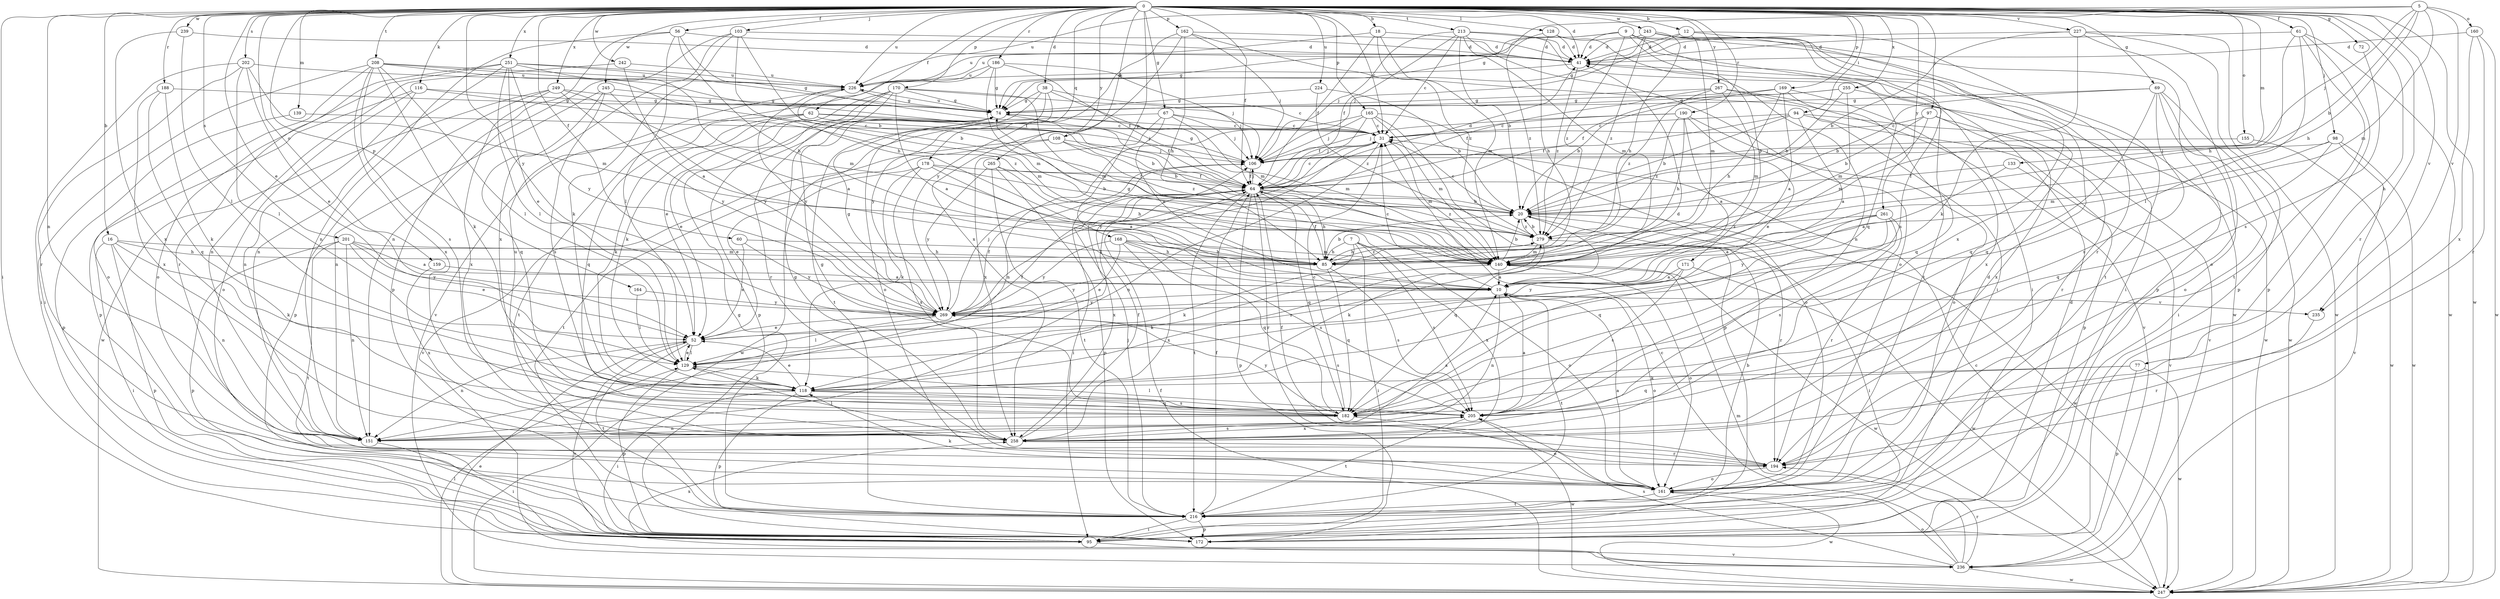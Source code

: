 strict digraph  {
0;
5;
7;
9;
10;
12;
16;
18;
20;
31;
38;
41;
52;
56;
60;
61;
62;
64;
67;
69;
72;
74;
77;
85;
94;
95;
97;
98;
103;
106;
108;
116;
118;
128;
129;
133;
139;
140;
151;
155;
159;
160;
161;
162;
164;
165;
168;
169;
170;
171;
172;
178;
182;
186;
188;
190;
194;
201;
202;
205;
208;
213;
216;
224;
226;
227;
235;
236;
239;
242;
243;
245;
247;
249;
251;
255;
258;
261;
265;
267;
269;
279;
0 -> 12  [label=b];
0 -> 16  [label=b];
0 -> 18  [label=b];
0 -> 31  [label=c];
0 -> 38  [label=d];
0 -> 41  [label=d];
0 -> 52  [label=e];
0 -> 56  [label=f];
0 -> 60  [label=f];
0 -> 61  [label=f];
0 -> 62  [label=f];
0 -> 64  [label=f];
0 -> 67  [label=g];
0 -> 69  [label=g];
0 -> 72  [label=g];
0 -> 77  [label=h];
0 -> 94  [label=i];
0 -> 95  [label=i];
0 -> 97  [label=j];
0 -> 98  [label=j];
0 -> 103  [label=j];
0 -> 108  [label=k];
0 -> 116  [label=k];
0 -> 128  [label=l];
0 -> 133  [label=m];
0 -> 139  [label=m];
0 -> 151  [label=n];
0 -> 155  [label=o];
0 -> 159  [label=o];
0 -> 162  [label=p];
0 -> 164  [label=p];
0 -> 165  [label=p];
0 -> 168  [label=p];
0 -> 169  [label=p];
0 -> 170  [label=p];
0 -> 178  [label=q];
0 -> 186  [label=r];
0 -> 188  [label=r];
0 -> 190  [label=r];
0 -> 194  [label=r];
0 -> 201  [label=s];
0 -> 202  [label=s];
0 -> 208  [label=t];
0 -> 213  [label=t];
0 -> 224  [label=u];
0 -> 226  [label=u];
0 -> 227  [label=v];
0 -> 235  [label=v];
0 -> 239  [label=w];
0 -> 242  [label=w];
0 -> 243  [label=w];
0 -> 245  [label=w];
0 -> 247  [label=w];
0 -> 249  [label=x];
0 -> 251  [label=x];
0 -> 255  [label=x];
0 -> 261  [label=y];
0 -> 265  [label=y];
0 -> 267  [label=y];
0 -> 269  [label=y];
5 -> 20  [label=b];
5 -> 74  [label=g];
5 -> 85  [label=h];
5 -> 106  [label=j];
5 -> 140  [label=m];
5 -> 160  [label=o];
5 -> 226  [label=u];
5 -> 235  [label=v];
7 -> 85  [label=h];
7 -> 95  [label=i];
7 -> 118  [label=k];
7 -> 161  [label=o];
7 -> 205  [label=s];
7 -> 258  [label=x];
9 -> 41  [label=d];
9 -> 74  [label=g];
9 -> 95  [label=i];
9 -> 171  [label=p];
9 -> 182  [label=q];
9 -> 226  [label=u];
9 -> 247  [label=w];
9 -> 279  [label=z];
10 -> 31  [label=c];
10 -> 151  [label=n];
10 -> 161  [label=o];
10 -> 216  [label=t];
10 -> 235  [label=v];
10 -> 269  [label=y];
12 -> 41  [label=d];
12 -> 106  [label=j];
12 -> 140  [label=m];
12 -> 194  [label=r];
12 -> 258  [label=x];
16 -> 85  [label=h];
16 -> 95  [label=i];
16 -> 118  [label=k];
16 -> 140  [label=m];
16 -> 151  [label=n];
16 -> 172  [label=p];
18 -> 41  [label=d];
18 -> 64  [label=f];
18 -> 95  [label=i];
18 -> 140  [label=m];
18 -> 226  [label=u];
20 -> 31  [label=c];
20 -> 182  [label=q];
20 -> 194  [label=r];
20 -> 247  [label=w];
20 -> 279  [label=z];
31 -> 106  [label=j];
31 -> 129  [label=l];
31 -> 140  [label=m];
31 -> 151  [label=n];
31 -> 269  [label=y];
38 -> 31  [label=c];
38 -> 74  [label=g];
38 -> 140  [label=m];
38 -> 161  [label=o];
38 -> 216  [label=t];
38 -> 269  [label=y];
41 -> 226  [label=u];
41 -> 279  [label=z];
52 -> 129  [label=l];
52 -> 151  [label=n];
52 -> 216  [label=t];
52 -> 236  [label=v];
56 -> 41  [label=d];
56 -> 64  [label=f];
56 -> 85  [label=h];
56 -> 129  [label=l];
56 -> 151  [label=n];
56 -> 172  [label=p];
60 -> 52  [label=e];
60 -> 85  [label=h];
60 -> 269  [label=y];
61 -> 41  [label=d];
61 -> 85  [label=h];
61 -> 129  [label=l];
61 -> 172  [label=p];
61 -> 216  [label=t];
61 -> 247  [label=w];
62 -> 20  [label=b];
62 -> 31  [label=c];
62 -> 106  [label=j];
62 -> 118  [label=k];
62 -> 182  [label=q];
62 -> 216  [label=t];
64 -> 20  [label=b];
64 -> 31  [label=c];
64 -> 41  [label=d];
64 -> 85  [label=h];
64 -> 106  [label=j];
64 -> 172  [label=p];
64 -> 182  [label=q];
64 -> 194  [label=r];
64 -> 216  [label=t];
64 -> 258  [label=x];
64 -> 279  [label=z];
67 -> 10  [label=a];
67 -> 31  [label=c];
67 -> 106  [label=j];
67 -> 140  [label=m];
67 -> 247  [label=w];
67 -> 258  [label=x];
69 -> 20  [label=b];
69 -> 74  [label=g];
69 -> 95  [label=i];
69 -> 161  [label=o];
69 -> 182  [label=q];
69 -> 205  [label=s];
69 -> 247  [label=w];
72 -> 205  [label=s];
74 -> 31  [label=c];
74 -> 52  [label=e];
74 -> 64  [label=f];
74 -> 226  [label=u];
77 -> 118  [label=k];
77 -> 172  [label=p];
77 -> 182  [label=q];
77 -> 247  [label=w];
85 -> 20  [label=b];
85 -> 64  [label=f];
85 -> 182  [label=q];
85 -> 205  [label=s];
85 -> 269  [label=y];
85 -> 279  [label=z];
94 -> 10  [label=a];
94 -> 20  [label=b];
94 -> 31  [label=c];
94 -> 64  [label=f];
94 -> 172  [label=p];
94 -> 236  [label=v];
95 -> 236  [label=v];
95 -> 258  [label=x];
97 -> 20  [label=b];
97 -> 31  [label=c];
97 -> 140  [label=m];
97 -> 194  [label=r];
97 -> 258  [label=x];
98 -> 106  [label=j];
98 -> 140  [label=m];
98 -> 182  [label=q];
98 -> 236  [label=v];
98 -> 247  [label=w];
103 -> 20  [label=b];
103 -> 41  [label=d];
103 -> 85  [label=h];
103 -> 118  [label=k];
103 -> 151  [label=n];
103 -> 258  [label=x];
106 -> 64  [label=f];
106 -> 74  [label=g];
106 -> 95  [label=i];
108 -> 20  [label=b];
108 -> 106  [label=j];
108 -> 216  [label=t];
108 -> 236  [label=v];
108 -> 279  [label=z];
116 -> 74  [label=g];
116 -> 151  [label=n];
116 -> 161  [label=o];
116 -> 172  [label=p];
116 -> 279  [label=z];
118 -> 52  [label=e];
118 -> 95  [label=i];
118 -> 172  [label=p];
118 -> 182  [label=q];
118 -> 205  [label=s];
118 -> 279  [label=z];
128 -> 41  [label=d];
128 -> 85  [label=h];
128 -> 151  [label=n];
128 -> 216  [label=t];
128 -> 279  [label=z];
129 -> 41  [label=d];
129 -> 52  [label=e];
129 -> 64  [label=f];
129 -> 118  [label=k];
129 -> 172  [label=p];
133 -> 10  [label=a];
133 -> 64  [label=f];
133 -> 236  [label=v];
139 -> 31  [label=c];
139 -> 172  [label=p];
140 -> 10  [label=a];
140 -> 20  [label=b];
140 -> 74  [label=g];
140 -> 118  [label=k];
140 -> 161  [label=o];
140 -> 247  [label=w];
151 -> 10  [label=a];
151 -> 95  [label=i];
155 -> 106  [label=j];
155 -> 247  [label=w];
159 -> 10  [label=a];
159 -> 258  [label=x];
160 -> 41  [label=d];
160 -> 194  [label=r];
160 -> 247  [label=w];
160 -> 258  [label=x];
161 -> 10  [label=a];
161 -> 41  [label=d];
161 -> 118  [label=k];
161 -> 216  [label=t];
161 -> 247  [label=w];
162 -> 41  [label=d];
162 -> 85  [label=h];
162 -> 106  [label=j];
162 -> 258  [label=x];
162 -> 269  [label=y];
162 -> 279  [label=z];
164 -> 129  [label=l];
164 -> 269  [label=y];
165 -> 31  [label=c];
165 -> 64  [label=f];
165 -> 106  [label=j];
165 -> 140  [label=m];
165 -> 151  [label=n];
165 -> 161  [label=o];
165 -> 172  [label=p];
168 -> 52  [label=e];
168 -> 85  [label=h];
168 -> 140  [label=m];
168 -> 182  [label=q];
168 -> 205  [label=s];
168 -> 258  [label=x];
168 -> 269  [label=y];
169 -> 10  [label=a];
169 -> 20  [label=b];
169 -> 74  [label=g];
169 -> 85  [label=h];
169 -> 182  [label=q];
169 -> 258  [label=x];
170 -> 10  [label=a];
170 -> 52  [label=e];
170 -> 74  [label=g];
170 -> 106  [label=j];
170 -> 118  [label=k];
170 -> 140  [label=m];
170 -> 172  [label=p];
170 -> 194  [label=r];
171 -> 10  [label=a];
171 -> 205  [label=s];
171 -> 247  [label=w];
171 -> 269  [label=y];
172 -> 41  [label=d];
178 -> 10  [label=a];
178 -> 20  [label=b];
178 -> 52  [label=e];
178 -> 64  [label=f];
178 -> 118  [label=k];
178 -> 258  [label=x];
182 -> 31  [label=c];
182 -> 74  [label=g];
182 -> 151  [label=n];
182 -> 161  [label=o];
182 -> 226  [label=u];
182 -> 269  [label=y];
186 -> 64  [label=f];
186 -> 74  [label=g];
186 -> 106  [label=j];
186 -> 140  [label=m];
186 -> 226  [label=u];
186 -> 236  [label=v];
188 -> 74  [label=g];
188 -> 118  [label=k];
188 -> 182  [label=q];
188 -> 258  [label=x];
190 -> 10  [label=a];
190 -> 31  [label=c];
190 -> 52  [label=e];
190 -> 85  [label=h];
190 -> 106  [label=j];
190 -> 161  [label=o];
190 -> 279  [label=z];
194 -> 64  [label=f];
194 -> 161  [label=o];
201 -> 10  [label=a];
201 -> 52  [label=e];
201 -> 85  [label=h];
201 -> 151  [label=n];
201 -> 172  [label=p];
201 -> 216  [label=t];
201 -> 269  [label=y];
202 -> 52  [label=e];
202 -> 95  [label=i];
202 -> 129  [label=l];
202 -> 140  [label=m];
202 -> 194  [label=r];
202 -> 226  [label=u];
205 -> 10  [label=a];
205 -> 129  [label=l];
205 -> 216  [label=t];
205 -> 247  [label=w];
205 -> 258  [label=x];
208 -> 20  [label=b];
208 -> 64  [label=f];
208 -> 95  [label=i];
208 -> 118  [label=k];
208 -> 129  [label=l];
208 -> 161  [label=o];
208 -> 205  [label=s];
208 -> 226  [label=u];
208 -> 258  [label=x];
213 -> 20  [label=b];
213 -> 31  [label=c];
213 -> 41  [label=d];
213 -> 64  [label=f];
213 -> 95  [label=i];
213 -> 106  [label=j];
213 -> 140  [label=m];
213 -> 161  [label=o];
216 -> 20  [label=b];
216 -> 64  [label=f];
216 -> 74  [label=g];
216 -> 95  [label=i];
216 -> 106  [label=j];
216 -> 172  [label=p];
224 -> 20  [label=b];
224 -> 74  [label=g];
224 -> 279  [label=z];
226 -> 74  [label=g];
226 -> 140  [label=m];
226 -> 269  [label=y];
227 -> 20  [label=b];
227 -> 41  [label=d];
227 -> 118  [label=k];
227 -> 161  [label=o];
227 -> 172  [label=p];
227 -> 247  [label=w];
235 -> 194  [label=r];
236 -> 31  [label=c];
236 -> 140  [label=m];
236 -> 161  [label=o];
236 -> 194  [label=r];
236 -> 205  [label=s];
236 -> 247  [label=w];
239 -> 41  [label=d];
239 -> 129  [label=l];
239 -> 258  [label=x];
242 -> 10  [label=a];
242 -> 151  [label=n];
242 -> 226  [label=u];
243 -> 41  [label=d];
243 -> 74  [label=g];
243 -> 85  [label=h];
243 -> 172  [label=p];
243 -> 205  [label=s];
243 -> 216  [label=t];
243 -> 279  [label=z];
245 -> 74  [label=g];
245 -> 151  [label=n];
245 -> 182  [label=q];
245 -> 205  [label=s];
245 -> 269  [label=y];
247 -> 31  [label=c];
247 -> 52  [label=e];
247 -> 64  [label=f];
247 -> 129  [label=l];
249 -> 10  [label=a];
249 -> 74  [label=g];
249 -> 172  [label=p];
249 -> 247  [label=w];
249 -> 258  [label=x];
249 -> 269  [label=y];
251 -> 52  [label=e];
251 -> 74  [label=g];
251 -> 129  [label=l];
251 -> 140  [label=m];
251 -> 151  [label=n];
251 -> 161  [label=o];
251 -> 194  [label=r];
251 -> 226  [label=u];
251 -> 269  [label=y];
255 -> 20  [label=b];
255 -> 64  [label=f];
255 -> 74  [label=g];
255 -> 140  [label=m];
255 -> 182  [label=q];
258 -> 64  [label=f];
258 -> 74  [label=g];
258 -> 129  [label=l];
258 -> 194  [label=r];
258 -> 205  [label=s];
261 -> 10  [label=a];
261 -> 182  [label=q];
261 -> 194  [label=r];
261 -> 205  [label=s];
261 -> 269  [label=y];
261 -> 279  [label=z];
265 -> 64  [label=f];
265 -> 85  [label=h];
265 -> 172  [label=p];
265 -> 216  [label=t];
265 -> 269  [label=y];
267 -> 64  [label=f];
267 -> 74  [label=g];
267 -> 140  [label=m];
267 -> 236  [label=v];
267 -> 247  [label=w];
267 -> 279  [label=z];
269 -> 52  [label=e];
269 -> 64  [label=f];
269 -> 74  [label=g];
269 -> 106  [label=j];
269 -> 129  [label=l];
269 -> 205  [label=s];
279 -> 20  [label=b];
279 -> 85  [label=h];
279 -> 95  [label=i];
279 -> 118  [label=k];
279 -> 140  [label=m];
}
